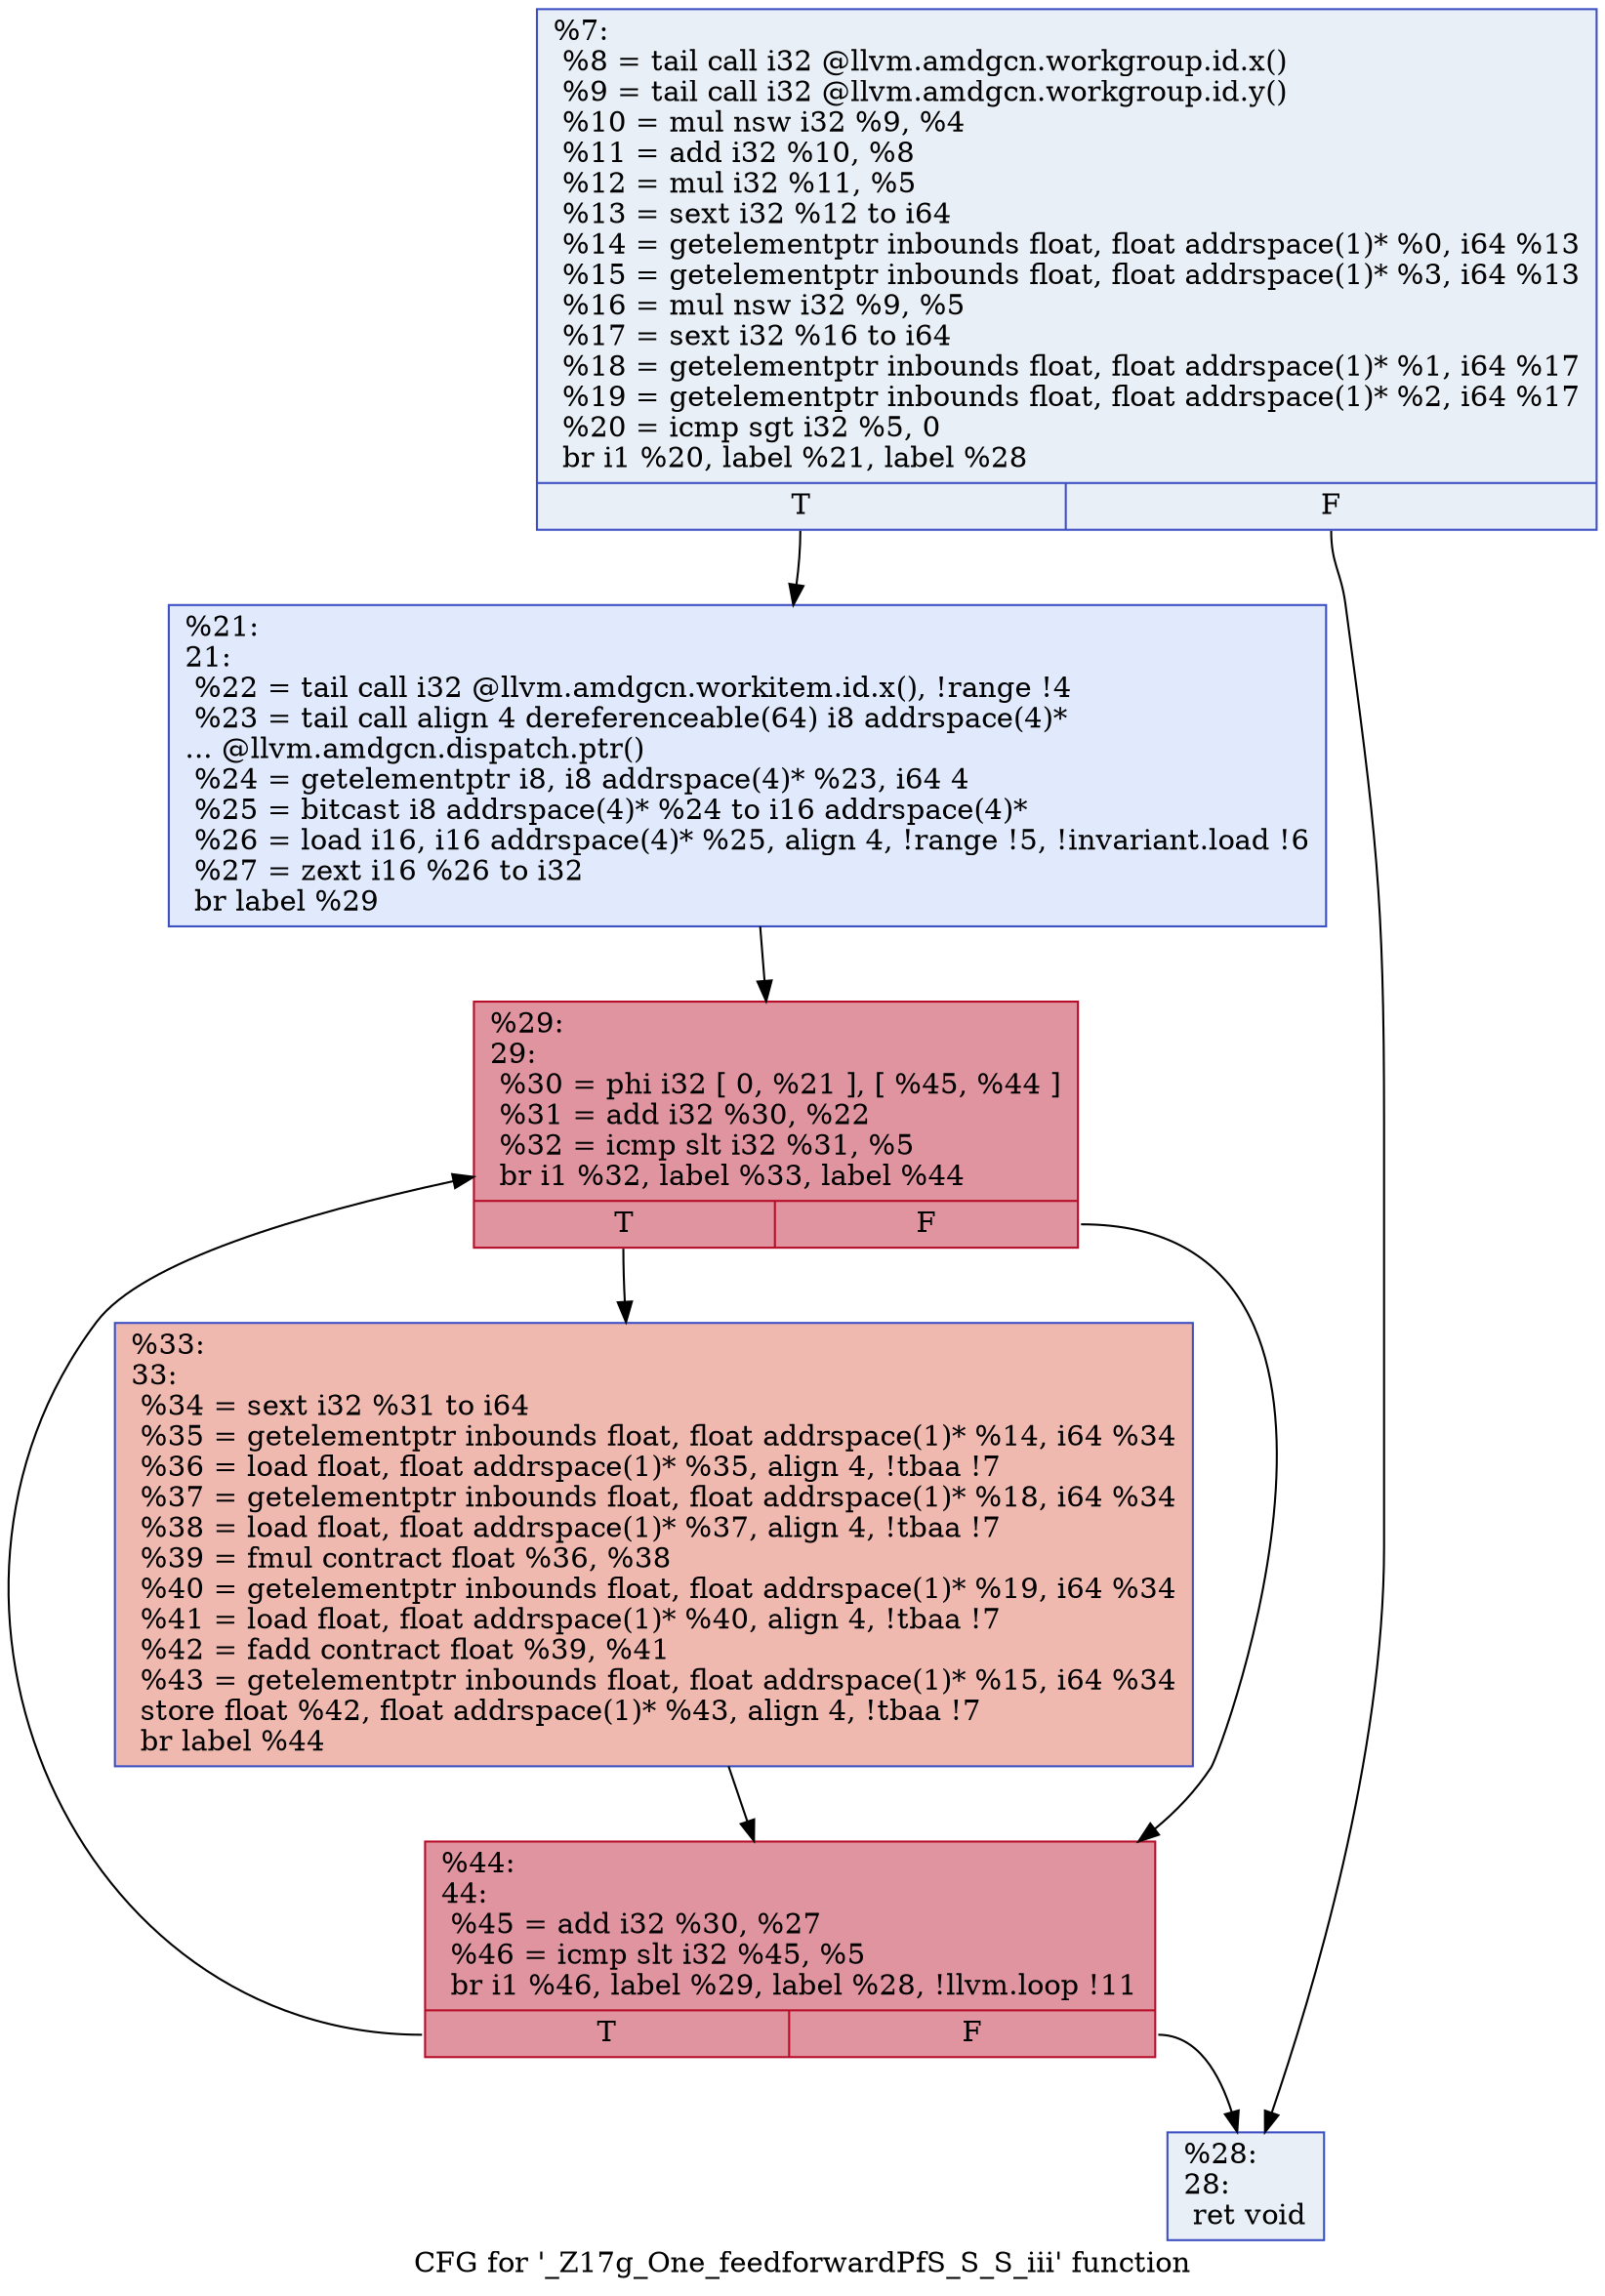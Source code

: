 digraph "CFG for '_Z17g_One_feedforwardPfS_S_S_iii' function" {
	label="CFG for '_Z17g_One_feedforwardPfS_S_S_iii' function";

	Node0x4a766a0 [shape=record,color="#3d50c3ff", style=filled, fillcolor="#cedaeb70",label="{%7:\l  %8 = tail call i32 @llvm.amdgcn.workgroup.id.x()\l  %9 = tail call i32 @llvm.amdgcn.workgroup.id.y()\l  %10 = mul nsw i32 %9, %4\l  %11 = add i32 %10, %8\l  %12 = mul i32 %11, %5\l  %13 = sext i32 %12 to i64\l  %14 = getelementptr inbounds float, float addrspace(1)* %0, i64 %13\l  %15 = getelementptr inbounds float, float addrspace(1)* %3, i64 %13\l  %16 = mul nsw i32 %9, %5\l  %17 = sext i32 %16 to i64\l  %18 = getelementptr inbounds float, float addrspace(1)* %1, i64 %17\l  %19 = getelementptr inbounds float, float addrspace(1)* %2, i64 %17\l  %20 = icmp sgt i32 %5, 0\l  br i1 %20, label %21, label %28\l|{<s0>T|<s1>F}}"];
	Node0x4a766a0:s0 -> Node0x4a777f0;
	Node0x4a766a0:s1 -> Node0x4a77880;
	Node0x4a777f0 [shape=record,color="#3d50c3ff", style=filled, fillcolor="#b9d0f970",label="{%21:\l21:                                               \l  %22 = tail call i32 @llvm.amdgcn.workitem.id.x(), !range !4\l  %23 = tail call align 4 dereferenceable(64) i8 addrspace(4)*\l... @llvm.amdgcn.dispatch.ptr()\l  %24 = getelementptr i8, i8 addrspace(4)* %23, i64 4\l  %25 = bitcast i8 addrspace(4)* %24 to i16 addrspace(4)*\l  %26 = load i16, i16 addrspace(4)* %25, align 4, !range !5, !invariant.load !6\l  %27 = zext i16 %26 to i32\l  br label %29\l}"];
	Node0x4a777f0 -> Node0x4a78e80;
	Node0x4a77880 [shape=record,color="#3d50c3ff", style=filled, fillcolor="#cedaeb70",label="{%28:\l28:                                               \l  ret void\l}"];
	Node0x4a78e80 [shape=record,color="#b70d28ff", style=filled, fillcolor="#b70d2870",label="{%29:\l29:                                               \l  %30 = phi i32 [ 0, %21 ], [ %45, %44 ]\l  %31 = add i32 %30, %22\l  %32 = icmp slt i32 %31, %5\l  br i1 %32, label %33, label %44\l|{<s0>T|<s1>F}}"];
	Node0x4a78e80:s0 -> Node0x4a76ed0;
	Node0x4a78e80:s1 -> Node0x4a78fd0;
	Node0x4a76ed0 [shape=record,color="#3d50c3ff", style=filled, fillcolor="#de614d70",label="{%33:\l33:                                               \l  %34 = sext i32 %31 to i64\l  %35 = getelementptr inbounds float, float addrspace(1)* %14, i64 %34\l  %36 = load float, float addrspace(1)* %35, align 4, !tbaa !7\l  %37 = getelementptr inbounds float, float addrspace(1)* %18, i64 %34\l  %38 = load float, float addrspace(1)* %37, align 4, !tbaa !7\l  %39 = fmul contract float %36, %38\l  %40 = getelementptr inbounds float, float addrspace(1)* %19, i64 %34\l  %41 = load float, float addrspace(1)* %40, align 4, !tbaa !7\l  %42 = fadd contract float %39, %41\l  %43 = getelementptr inbounds float, float addrspace(1)* %15, i64 %34\l  store float %42, float addrspace(1)* %43, align 4, !tbaa !7\l  br label %44\l}"];
	Node0x4a76ed0 -> Node0x4a78fd0;
	Node0x4a78fd0 [shape=record,color="#b70d28ff", style=filled, fillcolor="#b70d2870",label="{%44:\l44:                                               \l  %45 = add i32 %30, %27\l  %46 = icmp slt i32 %45, %5\l  br i1 %46, label %29, label %28, !llvm.loop !11\l|{<s0>T|<s1>F}}"];
	Node0x4a78fd0:s0 -> Node0x4a78e80;
	Node0x4a78fd0:s1 -> Node0x4a77880;
}
